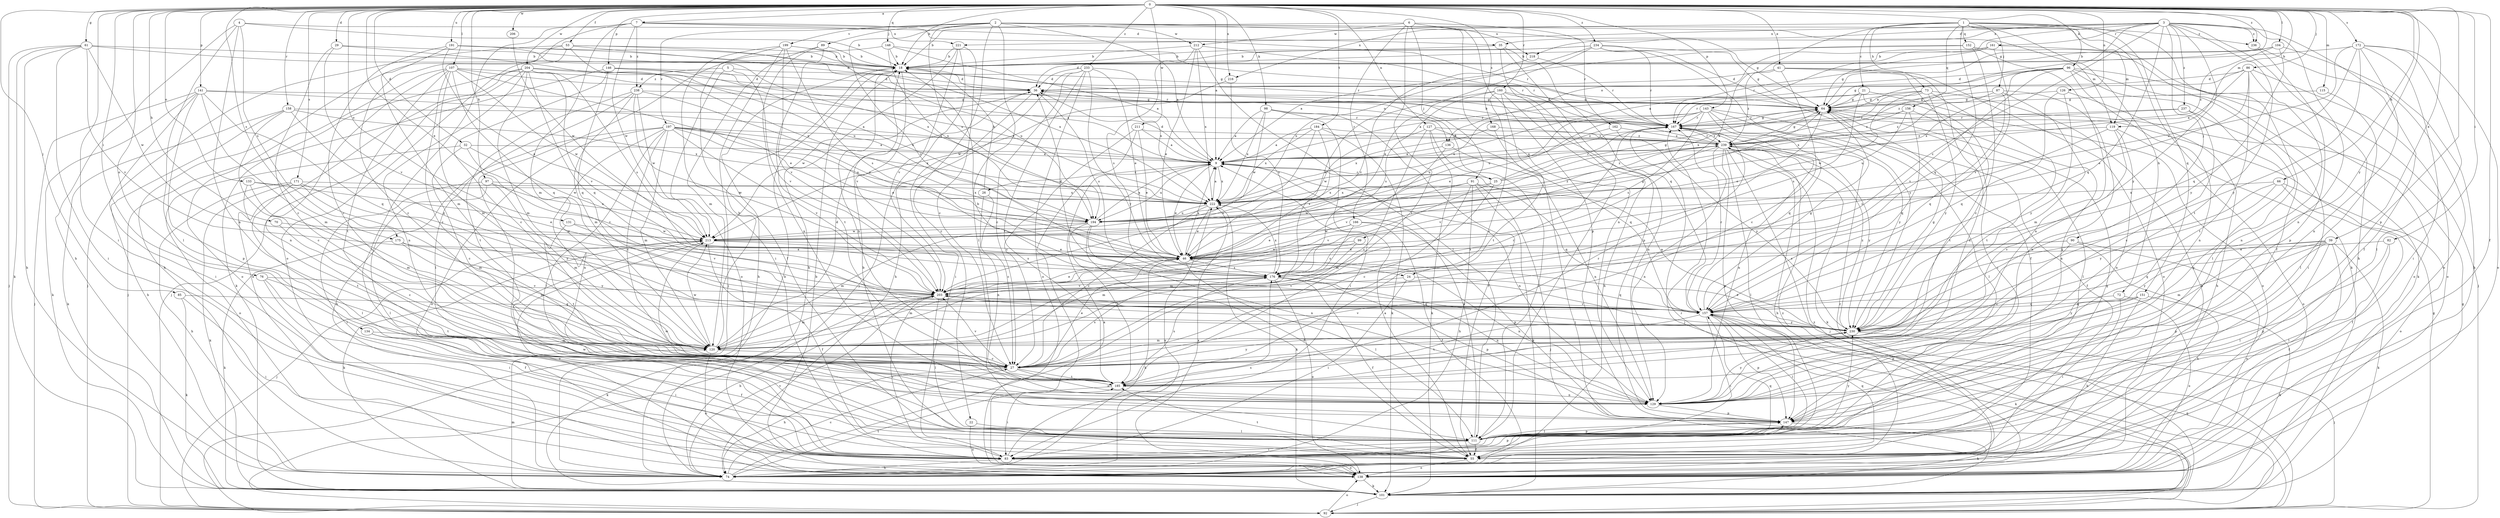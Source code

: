 strict digraph  {
0;
1;
2;
3;
4;
5;
6;
7;
9;
18;
21;
22;
24;
25;
26;
27;
29;
32;
35;
36;
39;
41;
46;
53;
55;
61;
64;
66;
70;
72;
73;
74;
76;
82;
83;
85;
86;
87;
89;
90;
91;
92;
96;
97;
98;
99;
101;
104;
107;
111;
115;
119;
120;
126;
127;
129;
131;
133;
134;
136;
138;
141;
143;
146;
147;
148;
151;
152;
156;
157;
158;
160;
161;
162;
166;
167;
168;
171;
172;
175;
176;
184;
185;
191;
194;
197;
199;
203;
204;
206;
211;
212;
213;
216;
218;
221;
222;
230;
233;
234;
236;
237;
238;
239;
0 -> 7  [label=a];
0 -> 9  [label=a];
0 -> 18  [label=b];
0 -> 29  [label=d];
0 -> 32  [label=d];
0 -> 39  [label=e];
0 -> 41  [label=e];
0 -> 46  [label=e];
0 -> 53  [label=f];
0 -> 55  [label=f];
0 -> 61  [label=g];
0 -> 64  [label=g];
0 -> 66  [label=h];
0 -> 70  [label=h];
0 -> 76  [label=i];
0 -> 82  [label=i];
0 -> 83  [label=i];
0 -> 85  [label=j];
0 -> 86  [label=j];
0 -> 96  [label=k];
0 -> 97  [label=k];
0 -> 98  [label=k];
0 -> 104  [label=l];
0 -> 107  [label=l];
0 -> 115  [label=m];
0 -> 119  [label=m];
0 -> 126  [label=n];
0 -> 127  [label=n];
0 -> 131  [label=o];
0 -> 133  [label=o];
0 -> 134  [label=o];
0 -> 141  [label=p];
0 -> 143  [label=p];
0 -> 146  [label=p];
0 -> 147  [label=p];
0 -> 148  [label=q];
0 -> 158  [label=r];
0 -> 160  [label=r];
0 -> 168  [label=s];
0 -> 171  [label=s];
0 -> 172  [label=s];
0 -> 175  [label=s];
0 -> 184  [label=t];
0 -> 191  [label=u];
0 -> 204  [label=w];
0 -> 206  [label=w];
0 -> 211  [label=w];
0 -> 216  [label=x];
0 -> 230  [label=y];
0 -> 233  [label=z];
0 -> 234  [label=z];
0 -> 236  [label=z];
1 -> 21  [label=c];
1 -> 55  [label=f];
1 -> 72  [label=h];
1 -> 73  [label=h];
1 -> 87  [label=j];
1 -> 99  [label=k];
1 -> 101  [label=k];
1 -> 119  [label=m];
1 -> 151  [label=q];
1 -> 152  [label=q];
1 -> 156  [label=q];
1 -> 157  [label=q];
1 -> 216  [label=x];
2 -> 9  [label=a];
2 -> 22  [label=c];
2 -> 24  [label=c];
2 -> 89  [label=j];
2 -> 111  [label=l];
2 -> 119  [label=m];
2 -> 194  [label=u];
2 -> 197  [label=v];
2 -> 199  [label=v];
2 -> 212  [label=w];
2 -> 218  [label=x];
2 -> 236  [label=z];
3 -> 9  [label=a];
3 -> 24  [label=c];
3 -> 35  [label=d];
3 -> 55  [label=f];
3 -> 74  [label=h];
3 -> 90  [label=j];
3 -> 129  [label=n];
3 -> 136  [label=o];
3 -> 157  [label=q];
3 -> 161  [label=r];
3 -> 185  [label=t];
3 -> 218  [label=x];
3 -> 221  [label=x];
3 -> 230  [label=y];
3 -> 236  [label=z];
3 -> 237  [label=z];
4 -> 18  [label=b];
4 -> 74  [label=h];
4 -> 111  [label=l];
4 -> 129  [label=n];
4 -> 175  [label=s];
4 -> 221  [label=x];
5 -> 136  [label=o];
5 -> 138  [label=o];
5 -> 203  [label=v];
5 -> 238  [label=z];
6 -> 18  [label=b];
6 -> 91  [label=j];
6 -> 129  [label=n];
6 -> 147  [label=p];
6 -> 162  [label=r];
6 -> 166  [label=r];
6 -> 185  [label=t];
6 -> 212  [label=w];
7 -> 35  [label=d];
7 -> 64  [label=g];
7 -> 83  [label=i];
7 -> 120  [label=m];
7 -> 138  [label=o];
7 -> 167  [label=r];
7 -> 213  [label=w];
7 -> 238  [label=z];
9 -> 25  [label=c];
9 -> 26  [label=c];
9 -> 36  [label=d];
9 -> 46  [label=e];
9 -> 129  [label=n];
9 -> 194  [label=u];
9 -> 222  [label=x];
18 -> 36  [label=d];
18 -> 74  [label=h];
18 -> 203  [label=v];
21 -> 9  [label=a];
21 -> 64  [label=g];
21 -> 138  [label=o];
21 -> 176  [label=s];
21 -> 185  [label=t];
22 -> 111  [label=l];
22 -> 138  [label=o];
24 -> 83  [label=i];
24 -> 157  [label=q];
24 -> 203  [label=v];
25 -> 36  [label=d];
25 -> 64  [label=g];
25 -> 120  [label=m];
25 -> 167  [label=r];
25 -> 203  [label=v];
25 -> 222  [label=x];
25 -> 239  [label=z];
26 -> 18  [label=b];
26 -> 27  [label=c];
26 -> 129  [label=n];
27 -> 46  [label=e];
27 -> 74  [label=h];
27 -> 129  [label=n];
27 -> 176  [label=s];
27 -> 185  [label=t];
27 -> 203  [label=v];
27 -> 230  [label=y];
29 -> 18  [label=b];
29 -> 27  [label=c];
29 -> 194  [label=u];
29 -> 203  [label=v];
32 -> 9  [label=a];
32 -> 27  [label=c];
32 -> 138  [label=o];
32 -> 203  [label=v];
32 -> 213  [label=w];
35 -> 18  [label=b];
35 -> 111  [label=l];
35 -> 147  [label=p];
35 -> 157  [label=q];
36 -> 64  [label=g];
36 -> 83  [label=i];
36 -> 176  [label=s];
36 -> 213  [label=w];
39 -> 46  [label=e];
39 -> 55  [label=f];
39 -> 101  [label=k];
39 -> 111  [label=l];
39 -> 120  [label=m];
39 -> 147  [label=p];
39 -> 157  [label=q];
39 -> 230  [label=y];
41 -> 27  [label=c];
41 -> 36  [label=d];
41 -> 83  [label=i];
41 -> 129  [label=n];
41 -> 138  [label=o];
41 -> 239  [label=z];
46 -> 9  [label=a];
46 -> 64  [label=g];
46 -> 74  [label=h];
46 -> 111  [label=l];
46 -> 129  [label=n];
46 -> 176  [label=s];
53 -> 18  [label=b];
53 -> 27  [label=c];
53 -> 74  [label=h];
53 -> 92  [label=j];
53 -> 167  [label=r];
53 -> 194  [label=u];
53 -> 222  [label=x];
55 -> 9  [label=a];
55 -> 18  [label=b];
55 -> 138  [label=o];
55 -> 157  [label=q];
55 -> 185  [label=t];
61 -> 18  [label=b];
61 -> 64  [label=g];
61 -> 74  [label=h];
61 -> 83  [label=i];
61 -> 92  [label=j];
61 -> 101  [label=k];
61 -> 203  [label=v];
61 -> 213  [label=w];
64 -> 36  [label=d];
64 -> 46  [label=e];
64 -> 111  [label=l];
64 -> 167  [label=r];
66 -> 55  [label=f];
66 -> 138  [label=o];
66 -> 157  [label=q];
66 -> 222  [label=x];
66 -> 230  [label=y];
70 -> 27  [label=c];
70 -> 213  [label=w];
72 -> 83  [label=i];
72 -> 138  [label=o];
72 -> 157  [label=q];
73 -> 64  [label=g];
73 -> 74  [label=h];
73 -> 167  [label=r];
73 -> 185  [label=t];
73 -> 213  [label=w];
73 -> 222  [label=x];
73 -> 230  [label=y];
74 -> 9  [label=a];
74 -> 18  [label=b];
74 -> 27  [label=c];
74 -> 185  [label=t];
74 -> 203  [label=v];
74 -> 222  [label=x];
76 -> 55  [label=f];
76 -> 83  [label=i];
76 -> 185  [label=t];
76 -> 203  [label=v];
82 -> 46  [label=e];
82 -> 111  [label=l];
82 -> 147  [label=p];
83 -> 64  [label=g];
83 -> 74  [label=h];
83 -> 138  [label=o];
83 -> 147  [label=p];
83 -> 157  [label=q];
83 -> 176  [label=s];
83 -> 203  [label=v];
83 -> 213  [label=w];
85 -> 83  [label=i];
85 -> 101  [label=k];
85 -> 157  [label=q];
86 -> 9  [label=a];
86 -> 36  [label=d];
86 -> 46  [label=e];
86 -> 129  [label=n];
86 -> 138  [label=o];
86 -> 167  [label=r];
86 -> 185  [label=t];
87 -> 64  [label=g];
87 -> 120  [label=m];
87 -> 129  [label=n];
87 -> 157  [label=q];
87 -> 222  [label=x];
89 -> 18  [label=b];
89 -> 120  [label=m];
89 -> 129  [label=n];
89 -> 185  [label=t];
90 -> 27  [label=c];
90 -> 46  [label=e];
90 -> 74  [label=h];
90 -> 138  [label=o];
90 -> 176  [label=s];
91 -> 27  [label=c];
91 -> 74  [label=h];
91 -> 92  [label=j];
91 -> 101  [label=k];
91 -> 157  [label=q];
91 -> 213  [label=w];
91 -> 222  [label=x];
92 -> 64  [label=g];
92 -> 138  [label=o];
92 -> 157  [label=q];
96 -> 36  [label=d];
96 -> 64  [label=g];
96 -> 83  [label=i];
96 -> 111  [label=l];
96 -> 129  [label=n];
96 -> 138  [label=o];
96 -> 203  [label=v];
96 -> 222  [label=x];
96 -> 239  [label=z];
97 -> 83  [label=i];
97 -> 111  [label=l];
97 -> 120  [label=m];
97 -> 194  [label=u];
97 -> 222  [label=x];
98 -> 9  [label=a];
98 -> 55  [label=f];
98 -> 83  [label=i];
98 -> 167  [label=r];
98 -> 213  [label=w];
98 -> 222  [label=x];
99 -> 46  [label=e];
99 -> 120  [label=m];
99 -> 176  [label=s];
101 -> 64  [label=g];
101 -> 92  [label=j];
101 -> 120  [label=m];
101 -> 167  [label=r];
101 -> 239  [label=z];
104 -> 18  [label=b];
104 -> 74  [label=h];
104 -> 167  [label=r];
104 -> 230  [label=y];
104 -> 239  [label=z];
107 -> 27  [label=c];
107 -> 36  [label=d];
107 -> 46  [label=e];
107 -> 120  [label=m];
107 -> 129  [label=n];
107 -> 138  [label=o];
107 -> 157  [label=q];
107 -> 167  [label=r];
107 -> 185  [label=t];
107 -> 213  [label=w];
111 -> 9  [label=a];
111 -> 55  [label=f];
111 -> 83  [label=i];
111 -> 147  [label=p];
111 -> 230  [label=y];
115 -> 64  [label=g];
115 -> 111  [label=l];
119 -> 27  [label=c];
119 -> 129  [label=n];
119 -> 138  [label=o];
119 -> 176  [label=s];
119 -> 239  [label=z];
120 -> 18  [label=b];
120 -> 27  [label=c];
120 -> 36  [label=d];
120 -> 138  [label=o];
120 -> 167  [label=r];
120 -> 213  [label=w];
126 -> 64  [label=g];
126 -> 74  [label=h];
126 -> 157  [label=q];
126 -> 230  [label=y];
127 -> 27  [label=c];
127 -> 101  [label=k];
127 -> 111  [label=l];
127 -> 157  [label=q];
127 -> 213  [label=w];
127 -> 239  [label=z];
129 -> 147  [label=p];
129 -> 230  [label=y];
131 -> 185  [label=t];
131 -> 203  [label=v];
131 -> 213  [label=w];
133 -> 46  [label=e];
133 -> 120  [label=m];
133 -> 185  [label=t];
133 -> 222  [label=x];
134 -> 55  [label=f];
134 -> 83  [label=i];
134 -> 120  [label=m];
136 -> 9  [label=a];
136 -> 129  [label=n];
136 -> 203  [label=v];
138 -> 18  [label=b];
138 -> 101  [label=k];
138 -> 167  [label=r];
138 -> 222  [label=x];
138 -> 239  [label=z];
141 -> 9  [label=a];
141 -> 64  [label=g];
141 -> 83  [label=i];
141 -> 92  [label=j];
141 -> 101  [label=k];
141 -> 120  [label=m];
141 -> 147  [label=p];
141 -> 157  [label=q];
143 -> 46  [label=e];
143 -> 55  [label=f];
143 -> 111  [label=l];
143 -> 157  [label=q];
143 -> 167  [label=r];
143 -> 176  [label=s];
143 -> 194  [label=u];
143 -> 222  [label=x];
143 -> 230  [label=y];
146 -> 9  [label=a];
146 -> 27  [label=c];
146 -> 36  [label=d];
146 -> 92  [label=j];
146 -> 157  [label=q];
146 -> 194  [label=u];
147 -> 101  [label=k];
147 -> 111  [label=l];
147 -> 213  [label=w];
148 -> 9  [label=a];
148 -> 18  [label=b];
148 -> 111  [label=l];
148 -> 167  [label=r];
148 -> 194  [label=u];
151 -> 74  [label=h];
151 -> 101  [label=k];
151 -> 147  [label=p];
151 -> 157  [label=q];
151 -> 230  [label=y];
152 -> 9  [label=a];
152 -> 18  [label=b];
152 -> 27  [label=c];
152 -> 101  [label=k];
152 -> 129  [label=n];
156 -> 129  [label=n];
156 -> 157  [label=q];
156 -> 167  [label=r];
156 -> 194  [label=u];
156 -> 239  [label=z];
157 -> 64  [label=g];
157 -> 83  [label=i];
157 -> 101  [label=k];
157 -> 111  [label=l];
157 -> 147  [label=p];
157 -> 167  [label=r];
157 -> 185  [label=t];
157 -> 203  [label=v];
157 -> 230  [label=y];
158 -> 27  [label=c];
158 -> 74  [label=h];
158 -> 101  [label=k];
158 -> 157  [label=q];
158 -> 167  [label=r];
158 -> 222  [label=x];
160 -> 27  [label=c];
160 -> 46  [label=e];
160 -> 64  [label=g];
160 -> 74  [label=h];
160 -> 129  [label=n];
160 -> 176  [label=s];
160 -> 185  [label=t];
161 -> 9  [label=a];
161 -> 18  [label=b];
161 -> 64  [label=g];
161 -> 92  [label=j];
161 -> 203  [label=v];
162 -> 194  [label=u];
162 -> 230  [label=y];
162 -> 239  [label=z];
166 -> 46  [label=e];
166 -> 55  [label=f];
166 -> 120  [label=m];
166 -> 147  [label=p];
166 -> 213  [label=w];
167 -> 64  [label=g];
167 -> 92  [label=j];
167 -> 129  [label=n];
167 -> 239  [label=z];
168 -> 92  [label=j];
168 -> 222  [label=x];
168 -> 239  [label=z];
171 -> 74  [label=h];
171 -> 101  [label=k];
171 -> 111  [label=l];
171 -> 120  [label=m];
171 -> 222  [label=x];
171 -> 230  [label=y];
172 -> 18  [label=b];
172 -> 83  [label=i];
172 -> 111  [label=l];
172 -> 129  [label=n];
172 -> 138  [label=o];
172 -> 157  [label=q];
172 -> 194  [label=u];
172 -> 230  [label=y];
175 -> 46  [label=e];
175 -> 101  [label=k];
175 -> 120  [label=m];
175 -> 230  [label=y];
176 -> 36  [label=d];
176 -> 55  [label=f];
176 -> 120  [label=m];
176 -> 129  [label=n];
176 -> 138  [label=o];
176 -> 147  [label=p];
176 -> 203  [label=v];
176 -> 222  [label=x];
184 -> 9  [label=a];
184 -> 101  [label=k];
184 -> 176  [label=s];
184 -> 203  [label=v];
184 -> 222  [label=x];
184 -> 239  [label=z];
185 -> 18  [label=b];
185 -> 83  [label=i];
185 -> 129  [label=n];
185 -> 167  [label=r];
185 -> 176  [label=s];
191 -> 18  [label=b];
191 -> 27  [label=c];
191 -> 36  [label=d];
191 -> 46  [label=e];
191 -> 120  [label=m];
191 -> 222  [label=x];
194 -> 9  [label=a];
194 -> 55  [label=f];
194 -> 120  [label=m];
194 -> 129  [label=n];
194 -> 185  [label=t];
194 -> 213  [label=w];
194 -> 239  [label=z];
197 -> 9  [label=a];
197 -> 27  [label=c];
197 -> 46  [label=e];
197 -> 74  [label=h];
197 -> 111  [label=l];
197 -> 120  [label=m];
197 -> 129  [label=n];
197 -> 138  [label=o];
197 -> 194  [label=u];
197 -> 203  [label=v];
197 -> 222  [label=x];
197 -> 239  [label=z];
199 -> 18  [label=b];
199 -> 55  [label=f];
199 -> 83  [label=i];
199 -> 92  [label=j];
199 -> 176  [label=s];
199 -> 194  [label=u];
199 -> 203  [label=v];
203 -> 46  [label=e];
203 -> 74  [label=h];
203 -> 101  [label=k];
203 -> 111  [label=l];
203 -> 120  [label=m];
203 -> 157  [label=q];
204 -> 36  [label=d];
204 -> 74  [label=h];
204 -> 92  [label=j];
204 -> 101  [label=k];
204 -> 120  [label=m];
204 -> 129  [label=n];
204 -> 157  [label=q];
204 -> 176  [label=s];
204 -> 203  [label=v];
204 -> 222  [label=x];
206 -> 213  [label=w];
211 -> 9  [label=a];
211 -> 27  [label=c];
211 -> 46  [label=e];
211 -> 138  [label=o];
211 -> 239  [label=z];
212 -> 18  [label=b];
212 -> 46  [label=e];
212 -> 111  [label=l];
212 -> 167  [label=r];
212 -> 176  [label=s];
212 -> 222  [label=x];
213 -> 46  [label=e];
213 -> 55  [label=f];
213 -> 92  [label=j];
213 -> 101  [label=k];
213 -> 138  [label=o];
213 -> 176  [label=s];
216 -> 176  [label=s];
216 -> 213  [label=w];
218 -> 167  [label=r];
218 -> 203  [label=v];
221 -> 18  [label=b];
221 -> 27  [label=c];
221 -> 74  [label=h];
221 -> 92  [label=j];
221 -> 203  [label=v];
222 -> 9  [label=a];
222 -> 27  [label=c];
222 -> 46  [label=e];
222 -> 101  [label=k];
222 -> 194  [label=u];
230 -> 9  [label=a];
230 -> 18  [label=b];
230 -> 46  [label=e];
230 -> 64  [label=g];
230 -> 92  [label=j];
230 -> 120  [label=m];
230 -> 203  [label=v];
230 -> 239  [label=z];
233 -> 27  [label=c];
233 -> 36  [label=d];
233 -> 46  [label=e];
233 -> 74  [label=h];
233 -> 138  [label=o];
233 -> 185  [label=t];
233 -> 222  [label=x];
233 -> 230  [label=y];
234 -> 18  [label=b];
234 -> 36  [label=d];
234 -> 46  [label=e];
234 -> 55  [label=f];
234 -> 64  [label=g];
234 -> 167  [label=r];
234 -> 194  [label=u];
234 -> 230  [label=y];
236 -> 138  [label=o];
236 -> 147  [label=p];
237 -> 27  [label=c];
237 -> 147  [label=p];
237 -> 167  [label=r];
237 -> 239  [label=z];
238 -> 46  [label=e];
238 -> 64  [label=g];
238 -> 111  [label=l];
238 -> 120  [label=m];
238 -> 185  [label=t];
238 -> 203  [label=v];
238 -> 213  [label=w];
239 -> 9  [label=a];
239 -> 18  [label=b];
239 -> 64  [label=g];
239 -> 74  [label=h];
239 -> 92  [label=j];
239 -> 101  [label=k];
239 -> 111  [label=l];
239 -> 129  [label=n];
239 -> 147  [label=p];
239 -> 167  [label=r];
239 -> 203  [label=v];
239 -> 230  [label=y];
}
